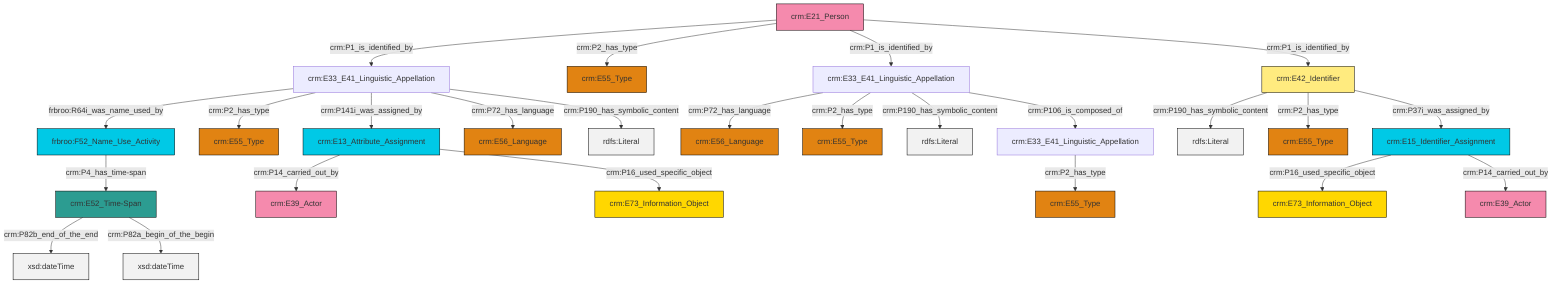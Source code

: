 graph TD
classDef Literal fill:#f2f2f2,stroke:#000000;
classDef CRM_Entity fill:#FFFFFF,stroke:#000000;
classDef Temporal_Entity fill:#00C9E6, stroke:#000000;
classDef Type fill:#E18312, stroke:#000000;
classDef Time-Span fill:#2C9C91, stroke:#000000;
classDef Appellation fill:#FFEB7F, stroke:#000000;
classDef Place fill:#008836, stroke:#000000;
classDef Persistent_Item fill:#B266B2, stroke:#000000;
classDef Conceptual_Object fill:#FFD700, stroke:#000000;
classDef Physical_Thing fill:#D2B48C, stroke:#000000;
classDef Actor fill:#f58aad, stroke:#000000;
classDef PC_Classes fill:#4ce600, stroke:#000000;
classDef Multi fill:#cccccc,stroke:#000000;

0["crm:E42_Identifier"]:::Appellation -->|crm:P190_has_symbolic_content| 1[rdfs:Literal]:::Literal
2["crm:E33_E41_Linguistic_Appellation"]:::Default -->|crm:P72_has_language| 6["crm:E56_Language"]:::Type
7["frbroo:F52_Name_Use_Activity"]:::Temporal_Entity -->|crm:P4_has_time-span| 9["crm:E52_Time-Span"]:::Time-Span
10["crm:E21_Person"]:::Actor -->|crm:P1_is_identified_by| 11["crm:E33_E41_Linguistic_Appellation"]:::Default
11["crm:E33_E41_Linguistic_Appellation"]:::Default -->|frbroo:R64i_was_name_used_by| 7["frbroo:F52_Name_Use_Activity"]:::Temporal_Entity
9["crm:E52_Time-Span"]:::Time-Span -->|crm:P82b_end_of_the_end| 13[xsd:dateTime]:::Literal
10["crm:E21_Person"]:::Actor -->|crm:P2_has_type| 14["crm:E55_Type"]:::Type
2["crm:E33_E41_Linguistic_Appellation"]:::Default -->|crm:P2_has_type| 19["crm:E55_Type"]:::Type
11["crm:E33_E41_Linguistic_Appellation"]:::Default -->|crm:P2_has_type| 15["crm:E55_Type"]:::Type
21["crm:E15_Identifier_Assignment"]:::Temporal_Entity -->|crm:P16_used_specific_object| 17["crm:E73_Information_Object"]:::Conceptual_Object
0["crm:E42_Identifier"]:::Appellation -->|crm:P2_has_type| 22["crm:E55_Type"]:::Type
11["crm:E33_E41_Linguistic_Appellation"]:::Default -->|crm:P141i_was_assigned_by| 4["crm:E13_Attribute_Assignment"]:::Temporal_Entity
4["crm:E13_Attribute_Assignment"]:::Temporal_Entity -->|crm:P14_carried_out_by| 28["crm:E39_Actor"]:::Actor
4["crm:E13_Attribute_Assignment"]:::Temporal_Entity -->|crm:P16_used_specific_object| 29["crm:E73_Information_Object"]:::Conceptual_Object
2["crm:E33_E41_Linguistic_Appellation"]:::Default -->|crm:P190_has_symbolic_content| 32[rdfs:Literal]:::Literal
21["crm:E15_Identifier_Assignment"]:::Temporal_Entity -->|crm:P14_carried_out_by| 24["crm:E39_Actor"]:::Actor
0["crm:E42_Identifier"]:::Appellation -->|crm:P37i_was_assigned_by| 21["crm:E15_Identifier_Assignment"]:::Temporal_Entity
11["crm:E33_E41_Linguistic_Appellation"]:::Default -->|crm:P72_has_language| 35["crm:E56_Language"]:::Type
9["crm:E52_Time-Span"]:::Time-Span -->|crm:P82a_begin_of_the_begin| 41[xsd:dateTime]:::Literal
2["crm:E33_E41_Linguistic_Appellation"]:::Default -->|crm:P106_is_composed_of| 30["crm:E33_E41_Linguistic_Appellation"]:::Default
30["crm:E33_E41_Linguistic_Appellation"]:::Default -->|crm:P2_has_type| 36["crm:E55_Type"]:::Type
11["crm:E33_E41_Linguistic_Appellation"]:::Default -->|crm:P190_has_symbolic_content| 42[rdfs:Literal]:::Literal
10["crm:E21_Person"]:::Actor -->|crm:P1_is_identified_by| 2["crm:E33_E41_Linguistic_Appellation"]:::Default
10["crm:E21_Person"]:::Actor -->|crm:P1_is_identified_by| 0["crm:E42_Identifier"]:::Appellation